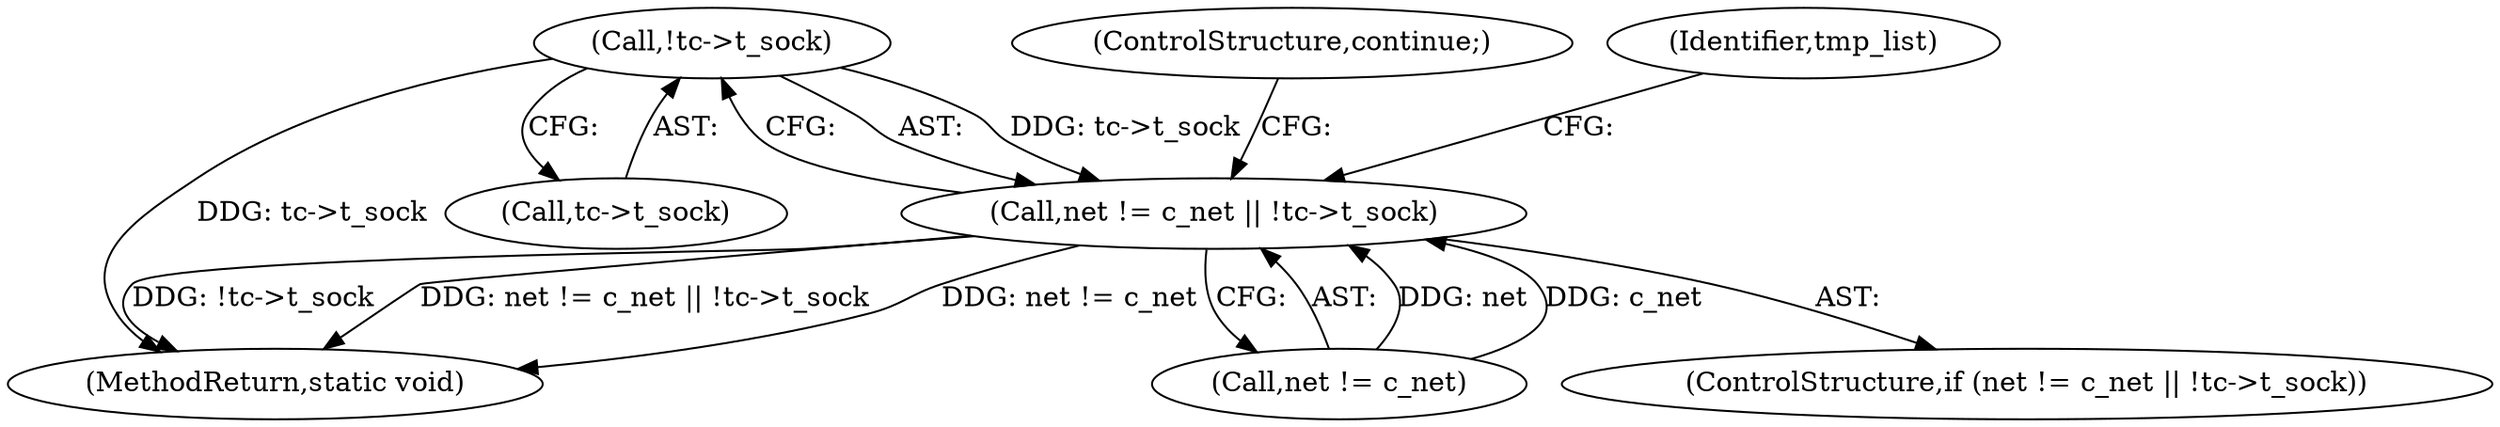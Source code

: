 digraph "0_linux_cb66ddd156203daefb8d71158036b27b0e2caf63@pointer" {
"1000151" [label="(Call,!tc->t_sock)"];
"1000147" [label="(Call,net != c_net || !tc->t_sock)"];
"1000151" [label="(Call,!tc->t_sock)"];
"1000146" [label="(ControlStructure,if (net != c_net || !tc->t_sock))"];
"1000195" [label="(MethodReturn,static void)"];
"1000148" [label="(Call,net != c_net)"];
"1000155" [label="(ControlStructure,continue;)"];
"1000160" [label="(Identifier,tmp_list)"];
"1000147" [label="(Call,net != c_net || !tc->t_sock)"];
"1000152" [label="(Call,tc->t_sock)"];
"1000151" -> "1000147"  [label="AST: "];
"1000151" -> "1000152"  [label="CFG: "];
"1000152" -> "1000151"  [label="AST: "];
"1000147" -> "1000151"  [label="CFG: "];
"1000151" -> "1000195"  [label="DDG: tc->t_sock"];
"1000151" -> "1000147"  [label="DDG: tc->t_sock"];
"1000147" -> "1000146"  [label="AST: "];
"1000147" -> "1000148"  [label="CFG: "];
"1000148" -> "1000147"  [label="AST: "];
"1000155" -> "1000147"  [label="CFG: "];
"1000160" -> "1000147"  [label="CFG: "];
"1000147" -> "1000195"  [label="DDG: !tc->t_sock"];
"1000147" -> "1000195"  [label="DDG: net != c_net || !tc->t_sock"];
"1000147" -> "1000195"  [label="DDG: net != c_net"];
"1000148" -> "1000147"  [label="DDG: net"];
"1000148" -> "1000147"  [label="DDG: c_net"];
}
